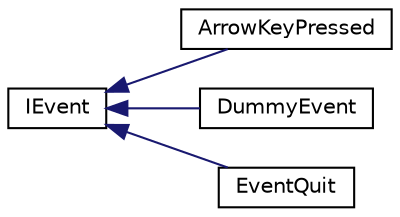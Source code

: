 digraph "Graphical Class Hierarchy"
{
 // LATEX_PDF_SIZE
  edge [fontname="Helvetica",fontsize="10",labelfontname="Helvetica",labelfontsize="10"];
  node [fontname="Helvetica",fontsize="10",shape=record];
  rankdir="LR";
  Node0 [label="IEvent",height=0.2,width=0.4,color="black", fillcolor="white", style="filled",URL="$struct_i_event.html",tooltip=" "];
  Node0 -> Node1 [dir="back",color="midnightblue",fontsize="10",style="solid",fontname="Helvetica"];
  Node1 [label="ArrowKeyPressed",height=0.2,width=0.4,color="black", fillcolor="white", style="filled",URL="$class_arrow_key_pressed.html",tooltip=" "];
  Node0 -> Node2 [dir="back",color="midnightblue",fontsize="10",style="solid",fontname="Helvetica"];
  Node2 [label="DummyEvent",height=0.2,width=0.4,color="black", fillcolor="white", style="filled",URL="$class_dummy_event.html",tooltip=" "];
  Node0 -> Node3 [dir="back",color="midnightblue",fontsize="10",style="solid",fontname="Helvetica"];
  Node3 [label="EventQuit",height=0.2,width=0.4,color="black", fillcolor="white", style="filled",URL="$class_event_quit.html",tooltip=" "];
}

